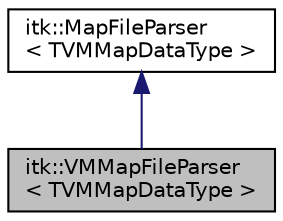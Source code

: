 digraph "itk::VMMapFileParser&lt; TVMMapDataType &gt;"
{
 // LATEX_PDF_SIZE
  edge [fontname="Helvetica",fontsize="10",labelfontname="Helvetica",labelfontsize="10"];
  node [fontname="Helvetica",fontsize="10",shape=record];
  Node1 [label="itk::VMMapFileParser\l\< TVMMapDataType \>",height=0.2,width=0.4,color="black", fillcolor="grey75", style="filled", fontcolor="black",tooltip="Read the output of a vmmap command and extract the memory usage information. Used for MAC OS X machin..."];
  Node2 -> Node1 [dir="back",color="midnightblue",fontsize="10",style="solid",fontname="Helvetica"];
  Node2 [label="itk::MapFileParser\l\< TVMMapDataType \>",height=0.2,width=0.4,color="black", fillcolor="white", style="filled",URL="$classitk_1_1MapFileParser.html",tooltip=" "];
}
